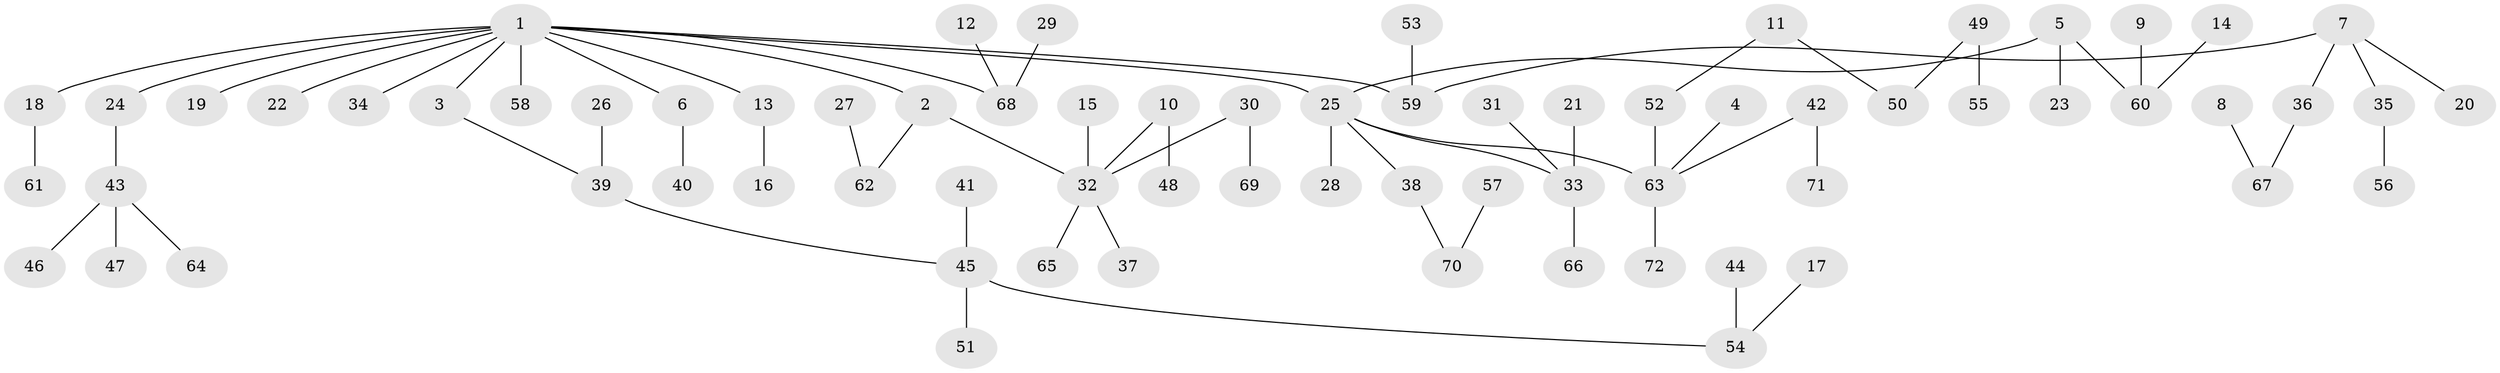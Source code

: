 // original degree distribution, {8: 0.006993006993006993, 7: 0.02097902097902098, 3: 0.18181818181818182, 4: 0.04195804195804196, 2: 0.2097902097902098, 5: 0.027972027972027972, 1: 0.5104895104895105}
// Generated by graph-tools (version 1.1) at 2025/50/03/09/25 03:50:17]
// undirected, 72 vertices, 71 edges
graph export_dot {
graph [start="1"]
  node [color=gray90,style=filled];
  1;
  2;
  3;
  4;
  5;
  6;
  7;
  8;
  9;
  10;
  11;
  12;
  13;
  14;
  15;
  16;
  17;
  18;
  19;
  20;
  21;
  22;
  23;
  24;
  25;
  26;
  27;
  28;
  29;
  30;
  31;
  32;
  33;
  34;
  35;
  36;
  37;
  38;
  39;
  40;
  41;
  42;
  43;
  44;
  45;
  46;
  47;
  48;
  49;
  50;
  51;
  52;
  53;
  54;
  55;
  56;
  57;
  58;
  59;
  60;
  61;
  62;
  63;
  64;
  65;
  66;
  67;
  68;
  69;
  70;
  71;
  72;
  1 -- 2 [weight=1.0];
  1 -- 3 [weight=1.0];
  1 -- 6 [weight=1.0];
  1 -- 13 [weight=1.0];
  1 -- 18 [weight=1.0];
  1 -- 19 [weight=1.0];
  1 -- 22 [weight=1.0];
  1 -- 24 [weight=1.0];
  1 -- 25 [weight=1.0];
  1 -- 34 [weight=1.0];
  1 -- 58 [weight=1.0];
  1 -- 59 [weight=1.0];
  1 -- 68 [weight=1.0];
  2 -- 32 [weight=1.0];
  2 -- 62 [weight=1.0];
  3 -- 39 [weight=1.0];
  4 -- 63 [weight=1.0];
  5 -- 23 [weight=1.0];
  5 -- 25 [weight=1.0];
  5 -- 60 [weight=1.0];
  6 -- 40 [weight=1.0];
  7 -- 20 [weight=1.0];
  7 -- 35 [weight=1.0];
  7 -- 36 [weight=1.0];
  7 -- 59 [weight=1.0];
  8 -- 67 [weight=1.0];
  9 -- 60 [weight=1.0];
  10 -- 32 [weight=1.0];
  10 -- 48 [weight=1.0];
  11 -- 50 [weight=1.0];
  11 -- 52 [weight=1.0];
  12 -- 68 [weight=1.0];
  13 -- 16 [weight=1.0];
  14 -- 60 [weight=1.0];
  15 -- 32 [weight=1.0];
  17 -- 54 [weight=1.0];
  18 -- 61 [weight=1.0];
  21 -- 33 [weight=1.0];
  24 -- 43 [weight=1.0];
  25 -- 28 [weight=1.0];
  25 -- 33 [weight=1.0];
  25 -- 38 [weight=1.0];
  25 -- 63 [weight=1.0];
  26 -- 39 [weight=1.0];
  27 -- 62 [weight=1.0];
  29 -- 68 [weight=1.0];
  30 -- 32 [weight=1.0];
  30 -- 69 [weight=1.0];
  31 -- 33 [weight=1.0];
  32 -- 37 [weight=1.0];
  32 -- 65 [weight=1.0];
  33 -- 66 [weight=1.0];
  35 -- 56 [weight=1.0];
  36 -- 67 [weight=1.0];
  38 -- 70 [weight=1.0];
  39 -- 45 [weight=1.0];
  41 -- 45 [weight=1.0];
  42 -- 63 [weight=1.0];
  42 -- 71 [weight=1.0];
  43 -- 46 [weight=1.0];
  43 -- 47 [weight=1.0];
  43 -- 64 [weight=1.0];
  44 -- 54 [weight=1.0];
  45 -- 51 [weight=1.0];
  45 -- 54 [weight=1.0];
  49 -- 50 [weight=1.0];
  49 -- 55 [weight=1.0];
  52 -- 63 [weight=1.0];
  53 -- 59 [weight=1.0];
  57 -- 70 [weight=1.0];
  63 -- 72 [weight=1.0];
}
